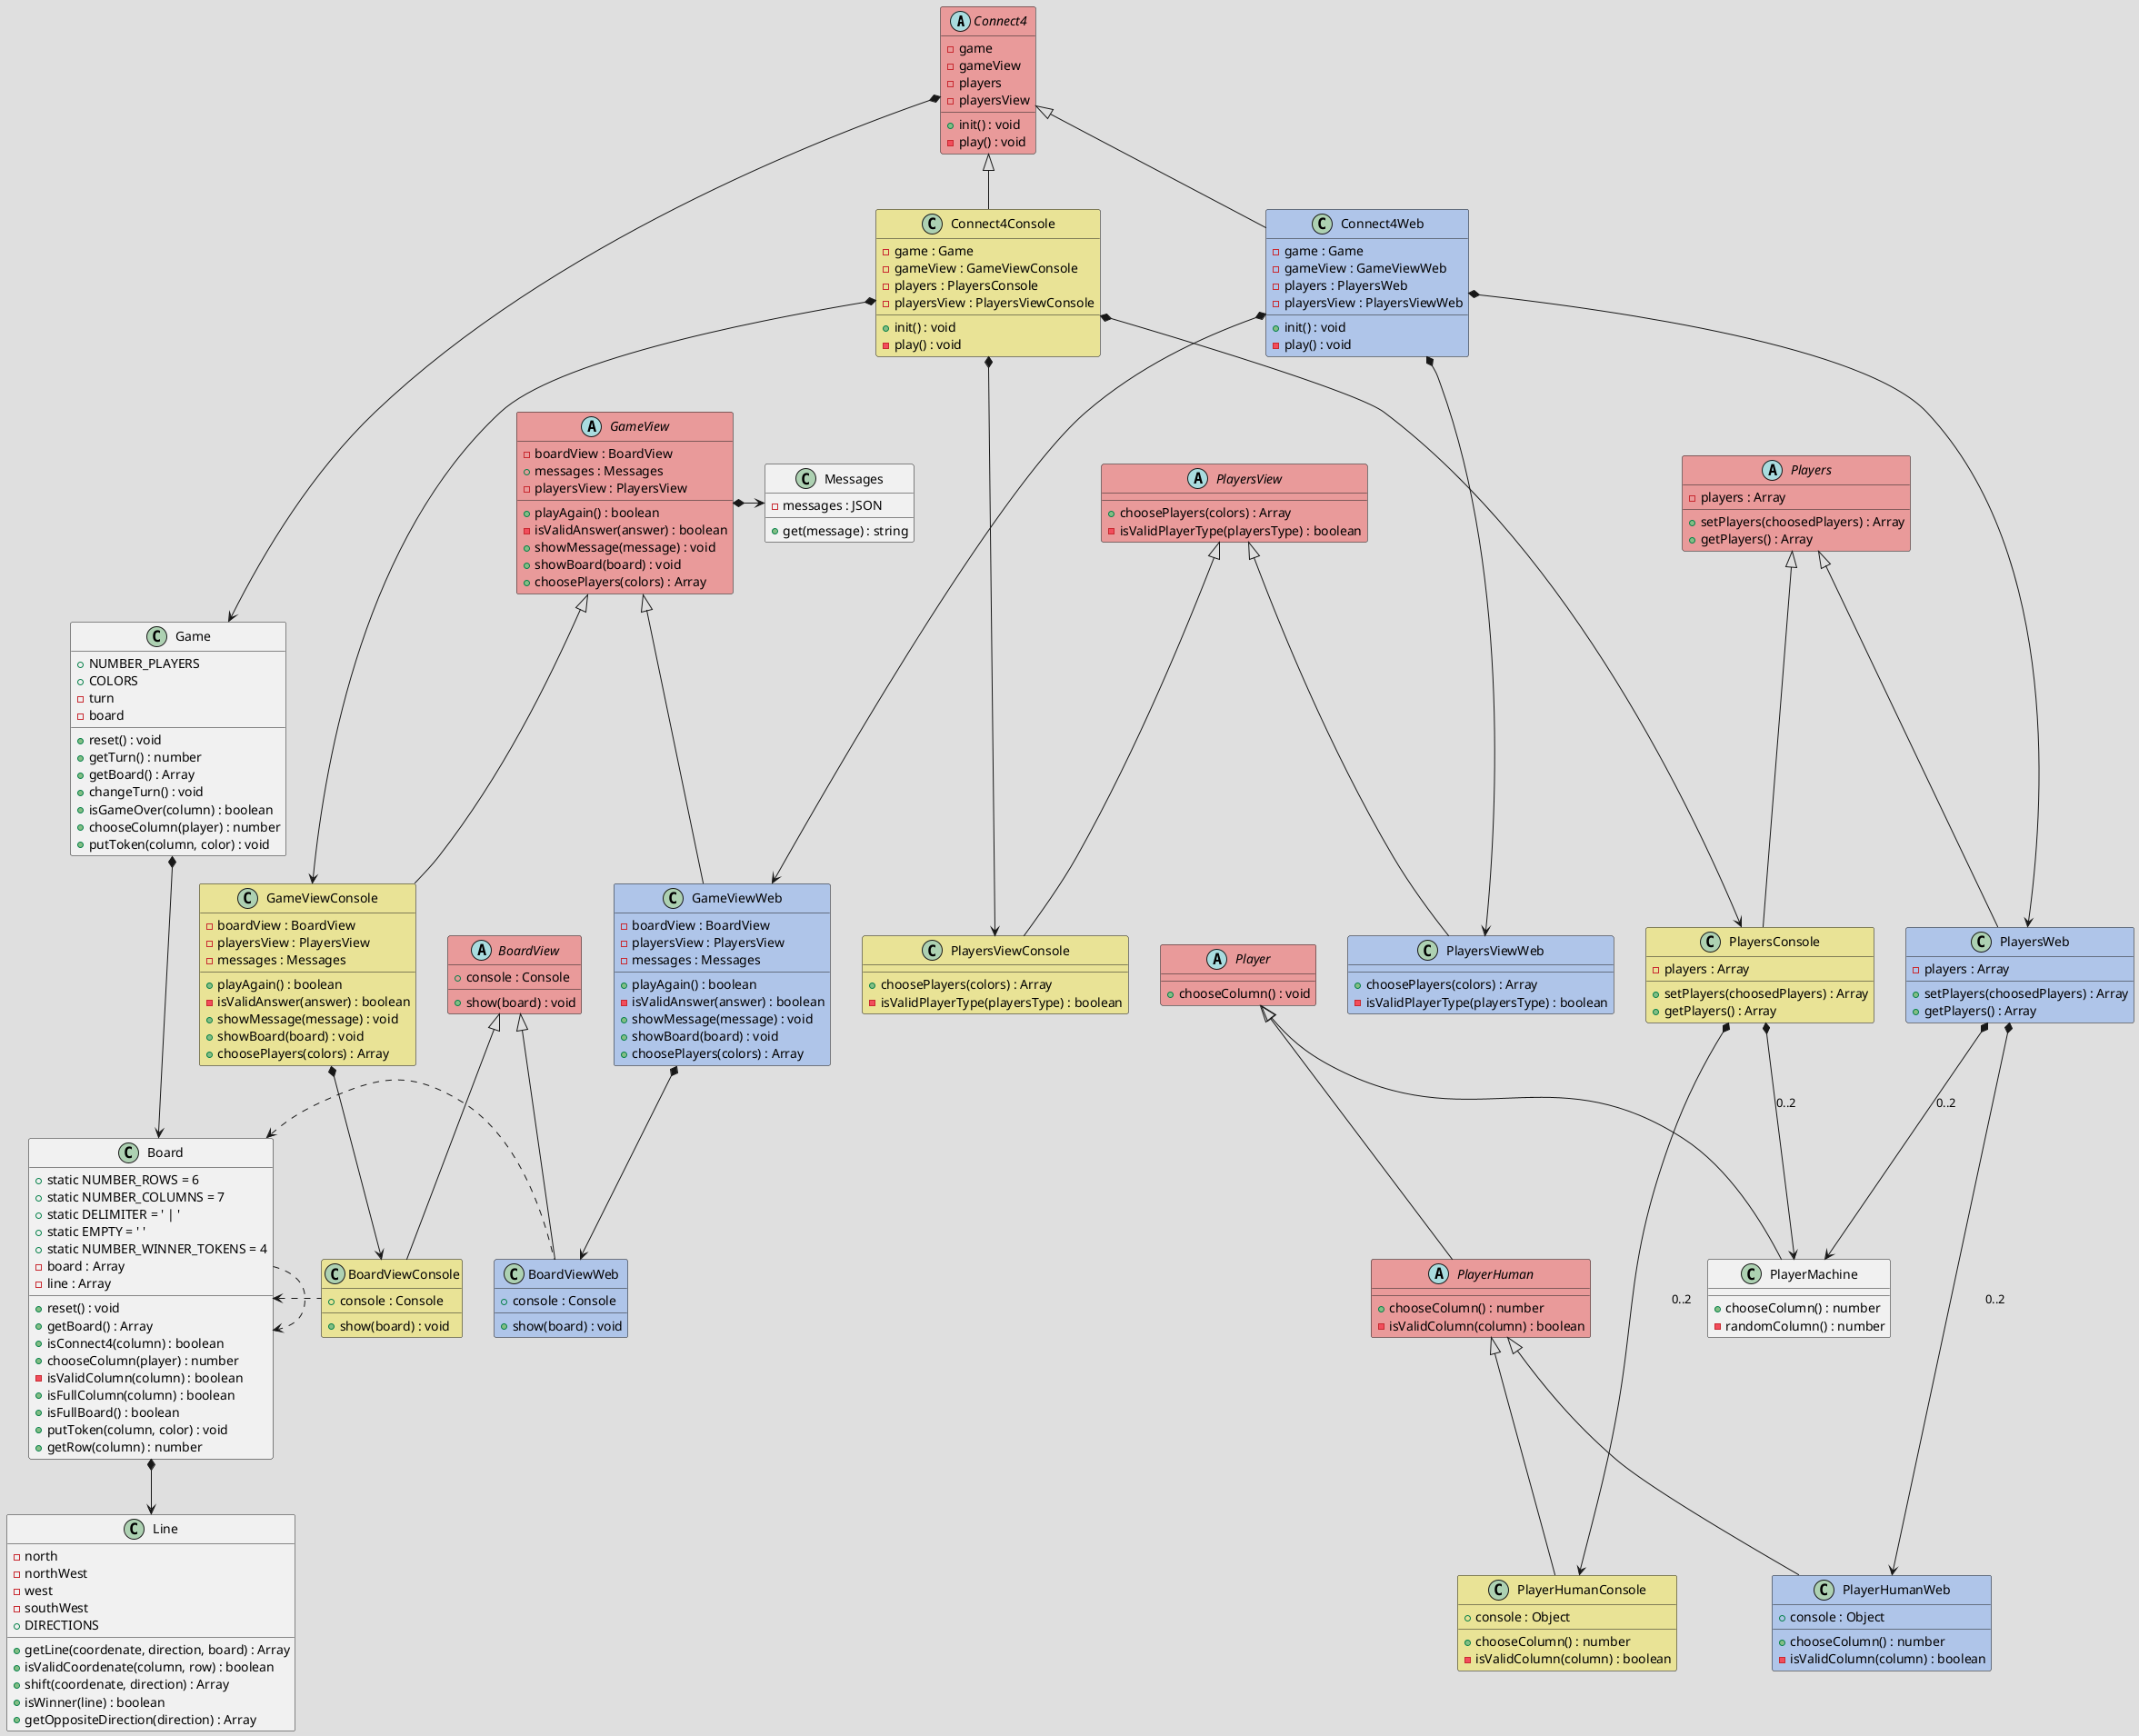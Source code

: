 @startuml "Classes Diagram"

skinparam backGroundColor #69696936

abstract class Connect4 #ff00004f {
  - game
  - gameView
  - players
  - playersView

  + init() : void
  - play() : void
}

class Connect4Console #ffea0054 extends Connect4 {
  - game : Game
  - gameView : GameViewConsole
  - players : PlayersConsole
  - playersView : PlayersViewConsole

  + init() : void
  - play() : void
}

class Connect4Web #4e90ff54 extends Connect4 {
  - game : Game
  - gameView : GameViewWeb
  - players : PlayersWeb
  - playersView : PlayersViewWeb

  + init() : void
  - play() : void
}

class Game {
  + NUMBER_PLAYERS
  + COLORS
  - turn
  - board

  + reset() : void
  + getTurn() : number
  + getBoard() : Array
  + changeTurn() : void
  + isGameOver(column) : boolean
  + chooseColumn(player) : number
  + putToken(column, color) : void
}

abstract class GameView #ff00004f {
  - boardView : BoardView
  + messages : Messages
  - playersView : PlayersView

  + playAgain() : boolean
  - isValidAnswer(answer) : boolean
  + showMessage(message) : void
  + showBoard(board) : void
  + choosePlayers(colors) : Array
}

class GameViewConsole #ffea0054 extends GameView {
  - boardView : BoardView
  - playersView : PlayersView
  - messages : Messages

  + playAgain() : boolean
  - isValidAnswer(answer) : boolean
  + showMessage(message) : void
  + showBoard(board) : void
  + choosePlayers(colors) : Array
}

class GameViewWeb #4e90ff54 extends GameView {
  - boardView : BoardView
  - playersView : PlayersView
  - messages : Messages

  + playAgain() : boolean
  - isValidAnswer(answer) : boolean
  + showMessage(message) : void
  + showBoard(board) : void
  + choosePlayers(colors) : Array
}

class Board {
  + static NUMBER_ROWS = 6
  + static NUMBER_COLUMNS = 7
  + static DELIMITER = ' | '
  + static EMPTY = ' '
  + static NUMBER_WINNER_TOKENS = 4
  - board : Array
  - line : Array

  + reset() : void
  + getBoard() : Array
  + isConnect4(column) : boolean
  + chooseColumn(player) : number
  - isValidColumn(column) : boolean
  + isFullColumn(column) : boolean
  + isFullBoard() : boolean
  + putToken(column, color) : void
  + getRow(column) : number
}

abstract class BoardView #ff00004f {
  + console : Console

  + show(board) : void
}

class BoardViewConsole #ffea0054 extends BoardView {
  + console : Console

  + show(board) : void
}

class BoardViewWeb #4e90ff54 extends BoardView {
  + console : Console

  + show(board) : void
}

abstract class Players #ff00004f {
  - players : Array

  + setPlayers(choosedPlayers) : Array
  + getPlayers() : Array
}

class PlayersConsole #ffea0054 extends Players {
  - players : Array

  + setPlayers(choosedPlayers) : Array
  + getPlayers() : Array
}

class PlayersWeb #4e90ff54 extends Players {
  - players : Array

  + setPlayers(choosedPlayers) : Array
  + getPlayers() : Array
}

abstract class PlayersView #ff00004f {
  + choosePlayers(colors) : Array
  - isValidPlayerType(playersType) : boolean
}

class PlayersViewConsole #ffea0054 extends PlayersView {
  + choosePlayers(colors) : Array
  - isValidPlayerType(playersType) : boolean
}

class PlayersViewWeb #4e90ff54 extends PlayersView {
  + choosePlayers(colors) : Array
  - isValidPlayerType(playersType) : boolean
}

abstract class Player #ff00004f {
  + chooseColumn() : void
}

abstract class PlayerHuman #ff00004f extends Player {
  + chooseColumn() : number
  - isValidColumn(column) : boolean
}

class PlayerHumanConsole #ffea0054 extends PlayerHuman {
  + console : Object

  + chooseColumn() : number
  - isValidColumn(column) : boolean
}

class PlayerHumanWeb #4e90ff54 extends PlayerHuman {
  + console : Object

  + chooseColumn() : number
  - isValidColumn(column) : boolean
}

class PlayerMachine extends Player {
  + chooseColumn() : number
  - randomColumn() : number
}

class Line {
  - north
  - northWest
  - west
  - southWest
  + DIRECTIONS

  + getLine(coordenate, direction, board) : Array
  + isValidCoordenate(column, row) : boolean
  + shift(coordenate, direction) : Array
  + isWinner(line) : boolean
  + getOppositeDirection(direction) : Array
}

class Messages {
  - messages : JSON

  + get(message) : string
}

Connect4 *--down-> Game

Game *-down-> Board

GameView *-> Messages

Board *-down-> Line
Board .> Board

Connect4Console *--down-> PlayersConsole
Connect4Console *--down-> PlayersViewConsole
Connect4Console *--down-> GameViewConsole

Connect4Web *--down-> PlayersWeb
Connect4Web *--down-> PlayersViewWeb
Connect4Web *--down-> GameViewWeb

GameViewConsole *-down-> BoardViewConsole

GameViewWeb *-down-> BoardViewWeb

BoardViewConsole .left.> Board

BoardViewWeb .left.> Board

PlayersConsole *--down-> PlayerHumanConsole : 0..2
PlayersConsole *-down-> PlayerMachine : 0..2

PlayersWeb *--down-> PlayerHumanWeb : 0..2
PlayersWeb *-down-> PlayerMachine : 0..2

@enduml